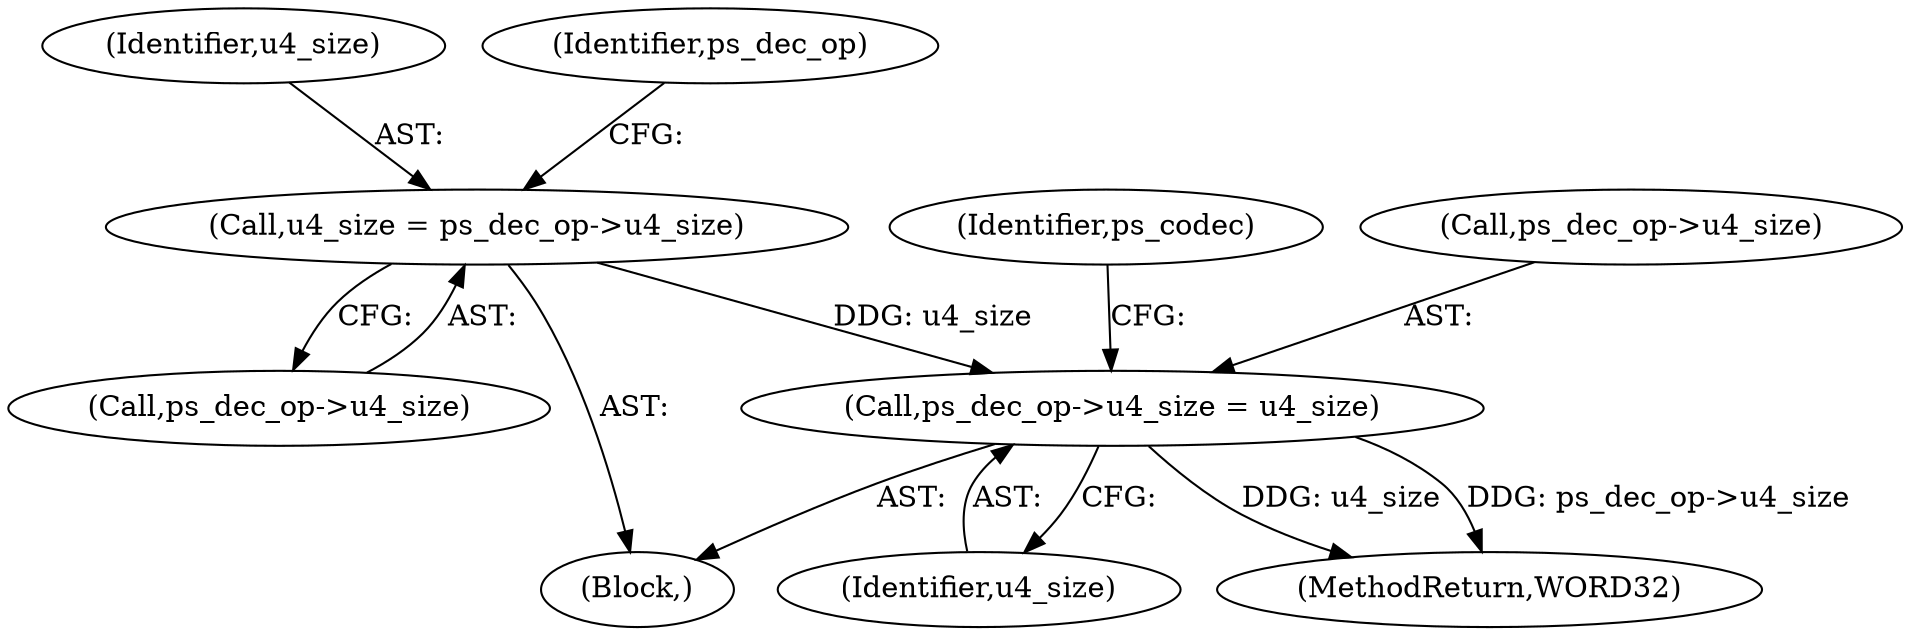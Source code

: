 digraph "0_Android_87fb7909c49e6a4510ba86ace1ffc83459c7e1b9@pointer" {
"1000195" [label="(Call,ps_dec_op->u4_size = u4_size)"];
"1000185" [label="(Call,u4_size = ps_dec_op->u4_size)"];
"1000199" [label="(Identifier,u4_size)"];
"1000186" [label="(Identifier,u4_size)"];
"1000185" [label="(Call,u4_size = ps_dec_op->u4_size)"];
"1000203" [label="(Identifier,ps_codec)"];
"1000183" [label="(Block,)"];
"1000195" [label="(Call,ps_dec_op->u4_size = u4_size)"];
"1000187" [label="(Call,ps_dec_op->u4_size)"];
"1000191" [label="(Identifier,ps_dec_op)"];
"1000196" [label="(Call,ps_dec_op->u4_size)"];
"1001918" [label="(MethodReturn,WORD32)"];
"1000195" -> "1000183"  [label="AST: "];
"1000195" -> "1000199"  [label="CFG: "];
"1000196" -> "1000195"  [label="AST: "];
"1000199" -> "1000195"  [label="AST: "];
"1000203" -> "1000195"  [label="CFG: "];
"1000195" -> "1001918"  [label="DDG: u4_size"];
"1000195" -> "1001918"  [label="DDG: ps_dec_op->u4_size"];
"1000185" -> "1000195"  [label="DDG: u4_size"];
"1000185" -> "1000183"  [label="AST: "];
"1000185" -> "1000187"  [label="CFG: "];
"1000186" -> "1000185"  [label="AST: "];
"1000187" -> "1000185"  [label="AST: "];
"1000191" -> "1000185"  [label="CFG: "];
}
